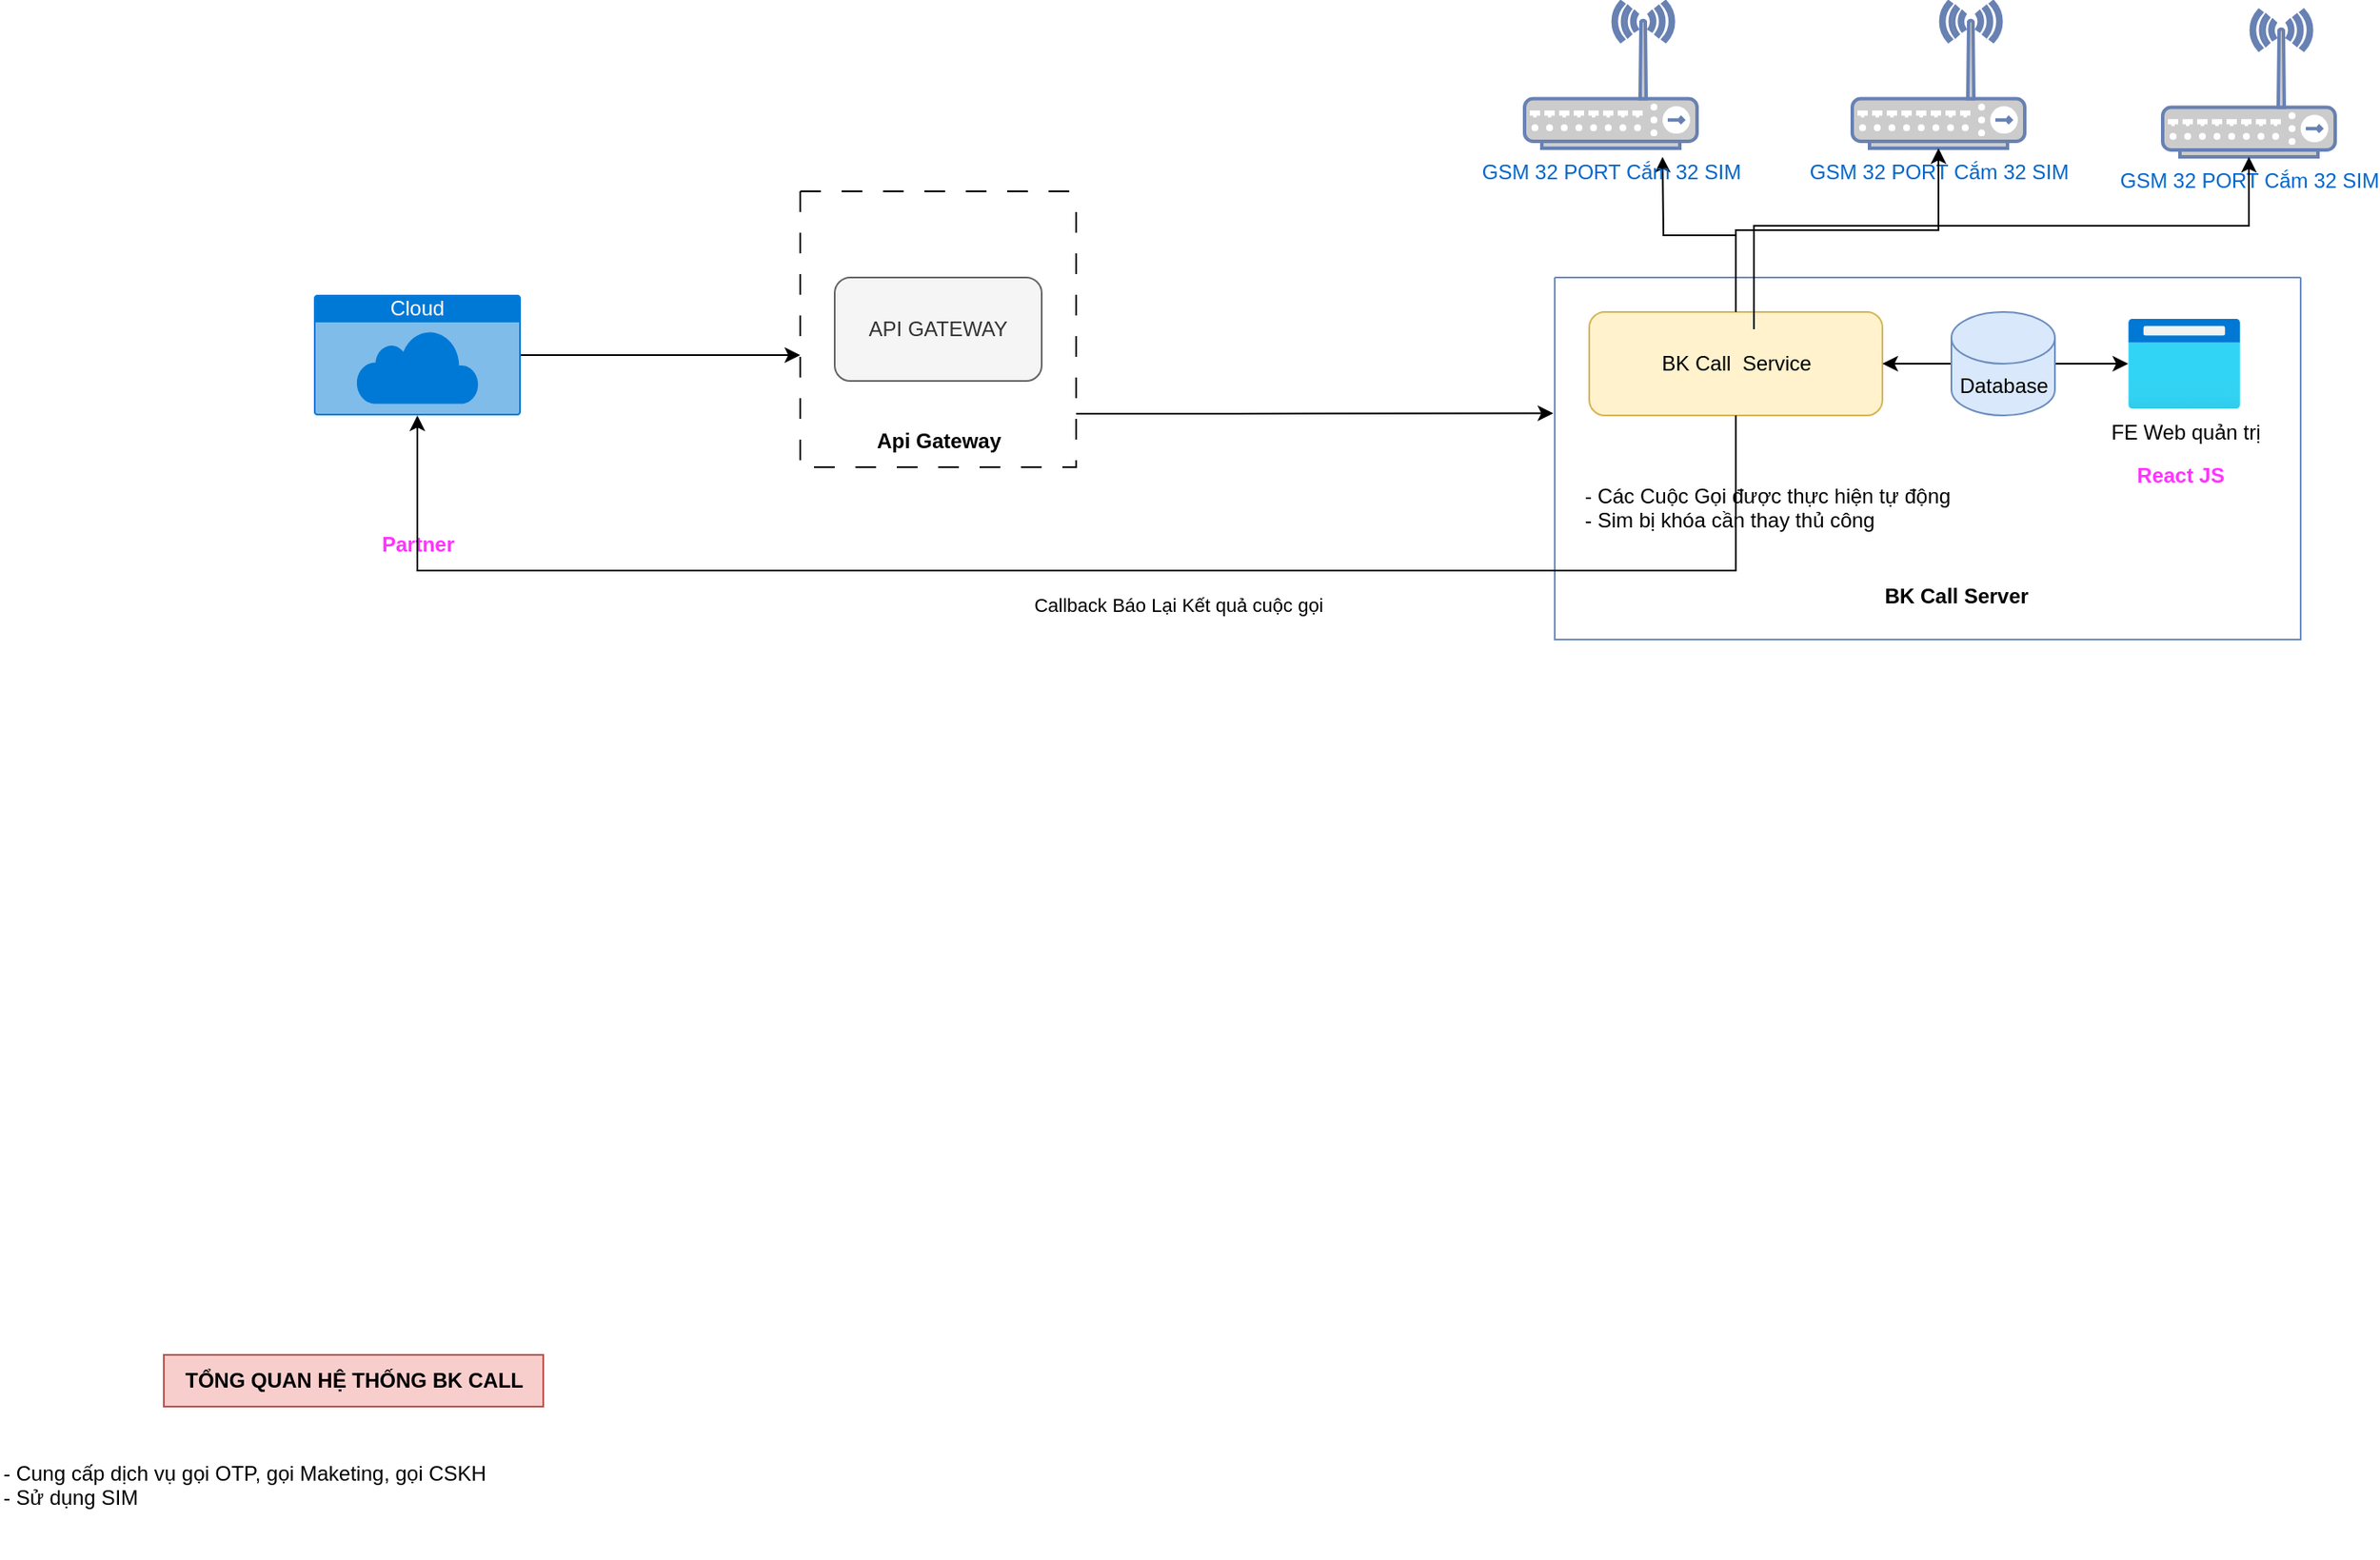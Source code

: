 <mxfile version="25.0.3">
  <diagram name="Page-1" id="iOP9NucEH-zzFqvL8uEB">
    <mxGraphModel dx="2835" dy="1106" grid="1" gridSize="10" guides="1" tooltips="1" connect="1" arrows="1" fold="1" page="1" pageScale="1" pageWidth="850" pageHeight="1100" math="0" shadow="0">
      <root>
        <mxCell id="0" />
        <mxCell id="1" parent="0" />
        <mxCell id="ymEb2g0kcDg-jAVKu9gT-15" value="API GATEWAY" style="swimlane;startSize=0;fontColor=none;noLabel=1;dashed=1;dashPattern=12 12;" parent="1" vertex="1">
          <mxGeometry x="40" y="280" width="160" height="160" as="geometry" />
        </mxCell>
        <mxCell id="ymEb2g0kcDg-jAVKu9gT-3" value="API GATEWAY" style="rounded=1;whiteSpace=wrap;html=1;fillColor=#f5f5f5;fontColor=#333333;strokeColor=#666666;" parent="ymEb2g0kcDg-jAVKu9gT-15" vertex="1">
          <mxGeometry x="20" y="50" width="120" height="60" as="geometry" />
        </mxCell>
        <mxCell id="ymEb2g0kcDg-jAVKu9gT-30" value="&lt;b&gt;Api Gateway&lt;br&gt;&lt;/b&gt;" style="text;html=1;align=center;verticalAlign=middle;resizable=0;points=[];autosize=1;strokeColor=none;fillColor=none;" parent="ymEb2g0kcDg-jAVKu9gT-15" vertex="1">
          <mxGeometry x="35" y="130" width="90" height="30" as="geometry" />
        </mxCell>
        <mxCell id="ymEb2g0kcDg-jAVKu9gT-73" value="TỔNG QUAN HỆ THỐNG BK CALL" style="text;html=1;align=center;verticalAlign=middle;resizable=0;points=[];autosize=1;strokeColor=#b85450;fillColor=#f8cecc;fontStyle=1" parent="1" vertex="1">
          <mxGeometry x="-329" y="955" width="220" height="30" as="geometry" />
        </mxCell>
        <mxCell id="clGpNB9oHALhCs1MbPwn-36" value="&lt;div&gt;- Cung cấp dịch vụ gọi OTP, gọi Maketing, gọi CSKH &lt;br&gt;&lt;/div&gt;&lt;div&gt;- Sử dụng SIM &lt;br&gt;&lt;/div&gt;&lt;div&gt;&lt;br&gt;&lt;/div&gt;" style="text;html=1;whiteSpace=wrap;overflow=hidden;rounded=0;" parent="1" vertex="1">
          <mxGeometry x="-424" y="1010" width="410" height="60" as="geometry" />
        </mxCell>
        <mxCell id="clGpNB9oHALhCs1MbPwn-37" value="BK Call Server" style="swimlane;startSize=0;rounded=1;shadow=0;labelBackgroundColor=none;noLabel=1;fillColor=#dae8fc;strokeColor=#6c8ebf;" parent="1" vertex="1">
          <mxGeometry x="477.5" y="330" width="432.5" height="210" as="geometry" />
        </mxCell>
        <mxCell id="clGpNB9oHALhCs1MbPwn-38" value="&lt;b&gt;BK Call Server&lt;/b&gt;" style="text;html=1;align=center;verticalAlign=middle;resizable=0;points=[];autosize=1;strokeColor=none;fillColor=none;" parent="clGpNB9oHALhCs1MbPwn-37" vertex="1">
          <mxGeometry x="177.5" y="170" width="110" height="30" as="geometry" />
        </mxCell>
        <mxCell id="zc9f0fyP2lUzmCLjNaSD-10" style="edgeStyle=orthogonalEdgeStyle;rounded=0;orthogonalLoop=1;jettySize=auto;html=1;" edge="1" parent="clGpNB9oHALhCs1MbPwn-37" source="clGpNB9oHALhCs1MbPwn-39">
          <mxGeometry relative="1" as="geometry">
            <mxPoint x="62.5" y="-70" as="targetPoint" />
          </mxGeometry>
        </mxCell>
        <mxCell id="clGpNB9oHALhCs1MbPwn-39" value="BK Call&amp;nbsp; Service" style="rounded=1;whiteSpace=wrap;html=1;fillColor=#fff2cc;strokeColor=#d6b656;" parent="clGpNB9oHALhCs1MbPwn-37" vertex="1">
          <mxGeometry x="20" y="20" width="170" height="60" as="geometry" />
        </mxCell>
        <mxCell id="zc9f0fyP2lUzmCLjNaSD-5" style="edgeStyle=orthogonalEdgeStyle;rounded=0;orthogonalLoop=1;jettySize=auto;html=1;" edge="1" parent="clGpNB9oHALhCs1MbPwn-37" source="clGpNB9oHALhCs1MbPwn-40" target="clGpNB9oHALhCs1MbPwn-39">
          <mxGeometry relative="1" as="geometry" />
        </mxCell>
        <mxCell id="zc9f0fyP2lUzmCLjNaSD-6" style="edgeStyle=orthogonalEdgeStyle;rounded=0;orthogonalLoop=1;jettySize=auto;html=1;" edge="1" parent="clGpNB9oHALhCs1MbPwn-37" source="clGpNB9oHALhCs1MbPwn-40" target="clGpNB9oHALhCs1MbPwn-49">
          <mxGeometry relative="1" as="geometry" />
        </mxCell>
        <mxCell id="clGpNB9oHALhCs1MbPwn-40" value="Database " style="shape=cylinder3;whiteSpace=wrap;html=1;boundedLbl=1;backgroundOutline=1;size=15;fillColor=#dae8fc;strokeColor=#6c8ebf;" parent="clGpNB9oHALhCs1MbPwn-37" vertex="1">
          <mxGeometry x="230" y="20" width="60" height="60" as="geometry" />
        </mxCell>
        <mxCell id="clGpNB9oHALhCs1MbPwn-41" value="&lt;div&gt;- Các Cuộc Gọi được thực hiện tự động&lt;/div&gt;&lt;div&gt;- Sim bị khóa cần thay thủ công&lt;/div&gt;&lt;div&gt;&lt;br&gt;&lt;/div&gt;&lt;div&gt;&lt;br&gt;&lt;/div&gt;" style="text;html=1;whiteSpace=wrap;overflow=hidden;rounded=0;" parent="clGpNB9oHALhCs1MbPwn-37" vertex="1">
          <mxGeometry x="15" y="112.5" width="295" height="47.5" as="geometry" />
        </mxCell>
        <mxCell id="clGpNB9oHALhCs1MbPwn-49" value="FE Web quản trị " style="image;aspect=fixed;html=1;points=[];align=center;fontSize=12;image=img/lib/azure2/general/Browser.svg;" parent="clGpNB9oHALhCs1MbPwn-37" vertex="1">
          <mxGeometry x="332.5" y="24" width="65" height="52" as="geometry" />
        </mxCell>
        <mxCell id="clGpNB9oHALhCs1MbPwn-57" value="React JS" style="text;html=1;align=center;verticalAlign=middle;resizable=0;points=[];autosize=1;strokeColor=none;fillColor=none;fontStyle=1;fontColor=#FF33FF;" parent="clGpNB9oHALhCs1MbPwn-37" vertex="1">
          <mxGeometry x="327.5" y="100" width="70" height="30" as="geometry" />
        </mxCell>
        <mxCell id="clGpNB9oHALhCs1MbPwn-56" value="Partner" style="text;html=1;align=center;verticalAlign=middle;resizable=0;points=[];autosize=1;strokeColor=none;fillColor=none;fontStyle=1;fontColor=#FF33FF;" parent="1" vertex="1">
          <mxGeometry x="-212" y="470" width="60" height="30" as="geometry" />
        </mxCell>
        <mxCell id="zc9f0fyP2lUzmCLjNaSD-15" style="edgeStyle=orthogonalEdgeStyle;rounded=0;orthogonalLoop=1;jettySize=auto;html=1;" edge="1" parent="1" source="zc9f0fyP2lUzmCLjNaSD-1" target="ymEb2g0kcDg-jAVKu9gT-15">
          <mxGeometry relative="1" as="geometry">
            <Array as="points">
              <mxPoint x="-20" y="375" />
              <mxPoint x="-20" y="375" />
            </Array>
          </mxGeometry>
        </mxCell>
        <mxCell id="zc9f0fyP2lUzmCLjNaSD-1" value="Cloud" style="html=1;whiteSpace=wrap;strokeColor=none;fillColor=#0079D6;labelPosition=center;verticalLabelPosition=middle;verticalAlign=top;align=center;fontSize=12;outlineConnect=0;spacingTop=-6;fontColor=#FFFFFF;sketch=0;shape=mxgraph.sitemap.cloud;" vertex="1" parent="1">
          <mxGeometry x="-242" y="340" width="120" height="70" as="geometry" />
        </mxCell>
        <mxCell id="zc9f0fyP2lUzmCLjNaSD-4" style="edgeStyle=orthogonalEdgeStyle;rounded=0;orthogonalLoop=1;jettySize=auto;html=1;entryX=-0.002;entryY=0.375;entryDx=0;entryDy=0;entryPerimeter=0;" edge="1" parent="1" source="ymEb2g0kcDg-jAVKu9gT-15" target="clGpNB9oHALhCs1MbPwn-37">
          <mxGeometry relative="1" as="geometry">
            <Array as="points">
              <mxPoint x="290" y="409" />
              <mxPoint x="290" y="409" />
            </Array>
          </mxGeometry>
        </mxCell>
        <mxCell id="zc9f0fyP2lUzmCLjNaSD-7" value="GSM 32 PORT Cắm 32 SIM" style="fontColor=#0066CC;verticalAlign=top;verticalLabelPosition=bottom;labelPosition=center;align=center;html=1;outlineConnect=0;fillColor=#CCCCCC;strokeColor=#6881B3;gradientColor=none;gradientDirection=north;strokeWidth=2;shape=mxgraph.networks.wireless_hub;" vertex="1" parent="1">
          <mxGeometry x="830" y="175" width="100" height="85" as="geometry" />
        </mxCell>
        <mxCell id="zc9f0fyP2lUzmCLjNaSD-8" value="GSM 32 PORT Cắm 32 SIM" style="fontColor=#0066CC;verticalAlign=top;verticalLabelPosition=bottom;labelPosition=center;align=center;html=1;outlineConnect=0;fillColor=#CCCCCC;strokeColor=#6881B3;gradientColor=none;gradientDirection=north;strokeWidth=2;shape=mxgraph.networks.wireless_hub;" vertex="1" parent="1">
          <mxGeometry x="460" y="170" width="100" height="85" as="geometry" />
        </mxCell>
        <mxCell id="zc9f0fyP2lUzmCLjNaSD-9" value="GSM 32 PORT Cắm 32 SIM" style="fontColor=#0066CC;verticalAlign=top;verticalLabelPosition=bottom;labelPosition=center;align=center;html=1;outlineConnect=0;fillColor=#CCCCCC;strokeColor=#6881B3;gradientColor=none;gradientDirection=north;strokeWidth=2;shape=mxgraph.networks.wireless_hub;" vertex="1" parent="1">
          <mxGeometry x="650" y="170" width="100" height="85" as="geometry" />
        </mxCell>
        <mxCell id="zc9f0fyP2lUzmCLjNaSD-11" style="edgeStyle=orthogonalEdgeStyle;rounded=0;orthogonalLoop=1;jettySize=auto;html=1;" edge="1" parent="1" source="clGpNB9oHALhCs1MbPwn-39" target="zc9f0fyP2lUzmCLjNaSD-9">
          <mxGeometry relative="1" as="geometry" />
        </mxCell>
        <mxCell id="zc9f0fyP2lUzmCLjNaSD-12" style="edgeStyle=orthogonalEdgeStyle;rounded=0;orthogonalLoop=1;jettySize=auto;html=1;" edge="1" parent="1" target="zc9f0fyP2lUzmCLjNaSD-7">
          <mxGeometry relative="1" as="geometry">
            <mxPoint x="593" y="360" as="sourcePoint" />
            <mxPoint x="710" y="265" as="targetPoint" />
            <Array as="points">
              <mxPoint x="593" y="300" />
              <mxPoint x="880" y="300" />
            </Array>
          </mxGeometry>
        </mxCell>
        <mxCell id="zc9f0fyP2lUzmCLjNaSD-13" style="edgeStyle=orthogonalEdgeStyle;rounded=0;orthogonalLoop=1;jettySize=auto;html=1;entryX=0.5;entryY=1;entryDx=0;entryDy=0;entryPerimeter=0;" edge="1" parent="1" source="clGpNB9oHALhCs1MbPwn-39" target="zc9f0fyP2lUzmCLjNaSD-1">
          <mxGeometry relative="1" as="geometry">
            <mxPoint x="-40" y="530" as="targetPoint" />
            <Array as="points">
              <mxPoint x="583" y="500" />
              <mxPoint x="-182" y="500" />
            </Array>
          </mxGeometry>
        </mxCell>
        <mxCell id="zc9f0fyP2lUzmCLjNaSD-16" value="Callback Báo Lại Kết quả cuộc gọi" style="edgeLabel;html=1;align=center;verticalAlign=middle;resizable=0;points=[];" vertex="1" connectable="0" parent="zc9f0fyP2lUzmCLjNaSD-13">
          <mxGeometry x="-0.15" y="1" relative="1" as="geometry">
            <mxPoint x="-12" y="19" as="offset" />
          </mxGeometry>
        </mxCell>
      </root>
    </mxGraphModel>
  </diagram>
</mxfile>
